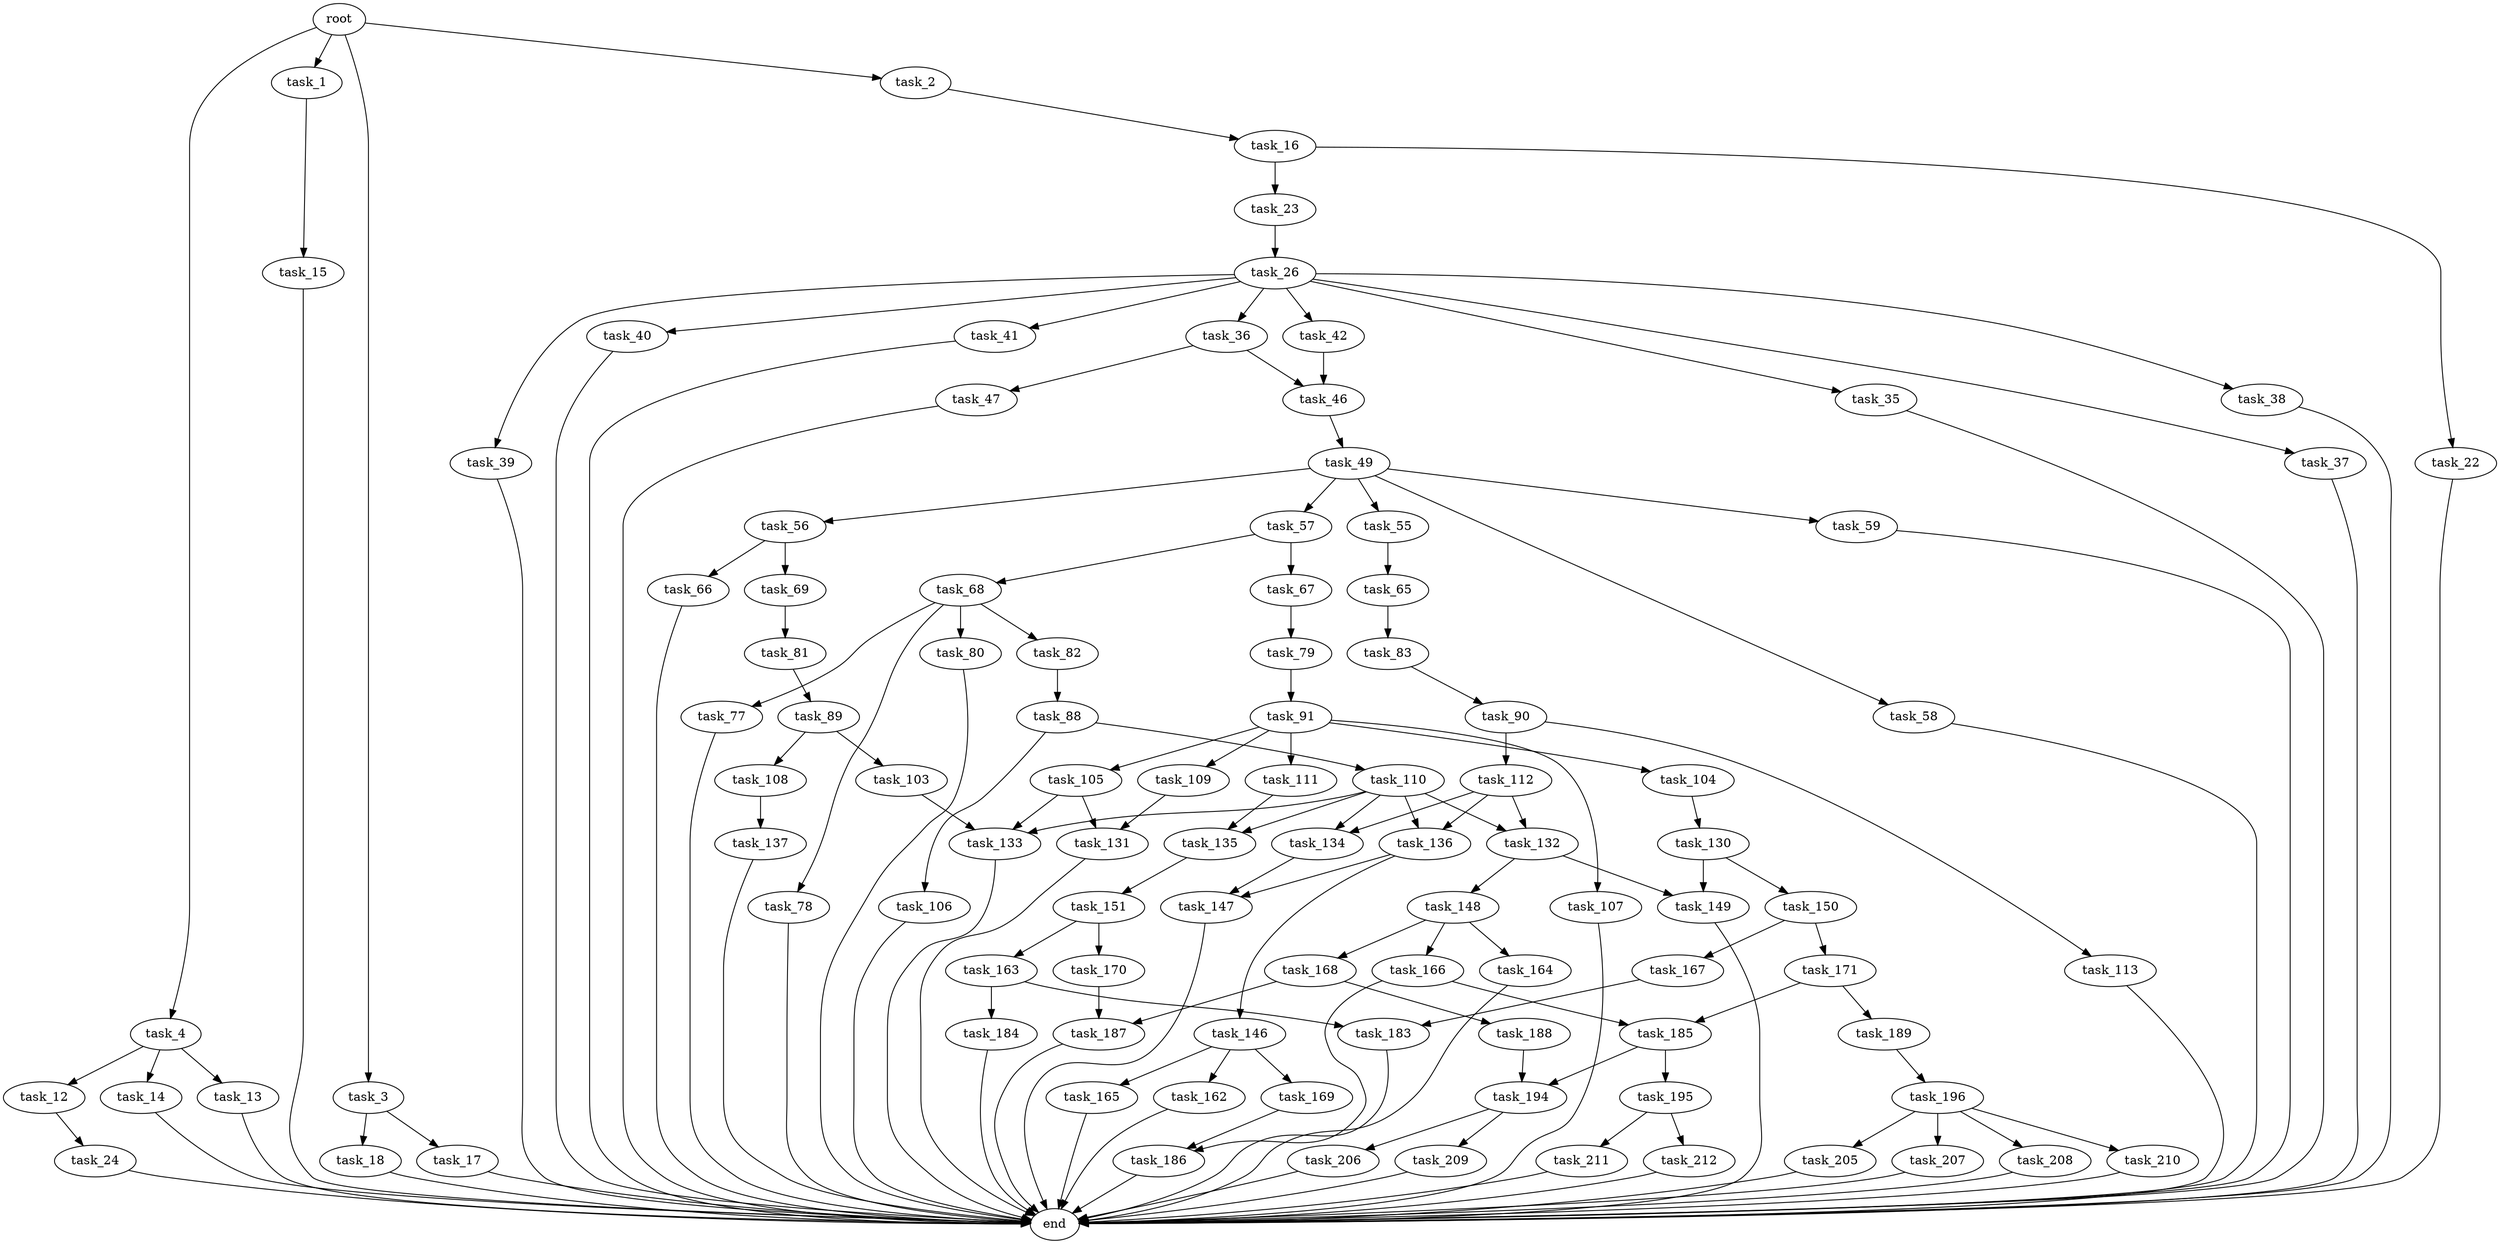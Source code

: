 digraph G {
  root [size="0.000000"];
  task_1 [size="756821569275.000000"];
  task_2 [size="92987616756.000000"];
  task_3 [size="1228632935.000000"];
  task_4 [size="134217728000.000000"];
  task_12 [size="231928233984.000000"];
  task_13 [size="282352783166.000000"];
  task_14 [size="30790996127.000000"];
  task_15 [size="134217728000.000000"];
  task_16 [size="36741203399.000000"];
  task_17 [size="68719476736.000000"];
  task_18 [size="782757789696.000000"];
  task_22 [size="97164265123.000000"];
  task_23 [size="3135968071.000000"];
  task_24 [size="23310158183.000000"];
  task_26 [size="435579119662.000000"];
  task_35 [size="42607249727.000000"];
  task_36 [size="6207051404.000000"];
  task_37 [size="1435618480.000000"];
  task_38 [size="134217728000.000000"];
  task_39 [size="134217728000.000000"];
  task_40 [size="20934548377.000000"];
  task_41 [size="9728660791.000000"];
  task_42 [size="134217728000.000000"];
  task_46 [size="8589934592.000000"];
  task_47 [size="134217728000.000000"];
  task_49 [size="37783635761.000000"];
  task_55 [size="68383025215.000000"];
  task_56 [size="29466758256.000000"];
  task_57 [size="68719476736.000000"];
  task_58 [size="231928233984.000000"];
  task_59 [size="1734787174.000000"];
  task_65 [size="28991029248.000000"];
  task_66 [size="474493496555.000000"];
  task_67 [size="11734715410.000000"];
  task_68 [size="603468796908.000000"];
  task_69 [size="8589934592.000000"];
  task_77 [size="549755813888.000000"];
  task_78 [size="429312562265.000000"];
  task_79 [size="46570096231.000000"];
  task_80 [size="4875121188.000000"];
  task_81 [size="10159431227.000000"];
  task_82 [size="368293445632.000000"];
  task_83 [size="1129046935.000000"];
  task_88 [size="19261790982.000000"];
  task_89 [size="227951620212.000000"];
  task_90 [size="419015292566.000000"];
  task_91 [size="598550263670.000000"];
  task_103 [size="549755813888.000000"];
  task_104 [size="40304544681.000000"];
  task_105 [size="398677353260.000000"];
  task_106 [size="31521037400.000000"];
  task_107 [size="337032871105.000000"];
  task_108 [size="8358326203.000000"];
  task_109 [size="30215936167.000000"];
  task_110 [size="782757789696.000000"];
  task_111 [size="30016680800.000000"];
  task_112 [size="80253850287.000000"];
  task_113 [size="70751223990.000000"];
  task_130 [size="293535129.000000"];
  task_131 [size="28991029248.000000"];
  task_132 [size="8589934592.000000"];
  task_133 [size="8589934592.000000"];
  task_134 [size="14907457635.000000"];
  task_135 [size="8589934592.000000"];
  task_136 [size="218519192493.000000"];
  task_137 [size="839790719212.000000"];
  task_146 [size="43379272230.000000"];
  task_147 [size="28991029248.000000"];
  task_148 [size="687310316.000000"];
  task_149 [size="8589934592.000000"];
  task_150 [size="68719476736.000000"];
  task_151 [size="6752591128.000000"];
  task_162 [size="23934115077.000000"];
  task_163 [size="4245446441.000000"];
  task_164 [size="1073741824000.000000"];
  task_165 [size="71200691798.000000"];
  task_166 [size="24913438855.000000"];
  task_167 [size="405843172542.000000"];
  task_168 [size="1073741824000.000000"];
  task_169 [size="2026479018.000000"];
  task_170 [size="7631177959.000000"];
  task_171 [size="156942784726.000000"];
  task_183 [size="231928233984.000000"];
  task_184 [size="141677202269.000000"];
  task_185 [size="116889482533.000000"];
  task_186 [size="99449582235.000000"];
  task_187 [size="7294091952.000000"];
  task_188 [size="9414338680.000000"];
  task_189 [size="28931822698.000000"];
  task_194 [size="213805832738.000000"];
  task_195 [size="69041593260.000000"];
  task_196 [size="1066317640090.000000"];
  task_205 [size="28439778870.000000"];
  task_206 [size="8589934592.000000"];
  task_207 [size="368293445632.000000"];
  task_208 [size="368293445632.000000"];
  task_209 [size="20144611050.000000"];
  task_210 [size="68719476736.000000"];
  task_211 [size="387629744139.000000"];
  task_212 [size="31846812649.000000"];
  end [size="0.000000"];

  root -> task_1 [size="1.000000"];
  root -> task_2 [size="1.000000"];
  root -> task_3 [size="1.000000"];
  root -> task_4 [size="1.000000"];
  task_1 -> task_15 [size="838860800.000000"];
  task_2 -> task_16 [size="209715200.000000"];
  task_3 -> task_17 [size="33554432.000000"];
  task_3 -> task_18 [size="33554432.000000"];
  task_4 -> task_12 [size="209715200.000000"];
  task_4 -> task_13 [size="209715200.000000"];
  task_4 -> task_14 [size="209715200.000000"];
  task_12 -> task_24 [size="301989888.000000"];
  task_13 -> end [size="1.000000"];
  task_14 -> end [size="1.000000"];
  task_15 -> end [size="1.000000"];
  task_16 -> task_22 [size="33554432.000000"];
  task_16 -> task_23 [size="33554432.000000"];
  task_17 -> end [size="1.000000"];
  task_18 -> end [size="1.000000"];
  task_22 -> end [size="1.000000"];
  task_23 -> task_26 [size="75497472.000000"];
  task_24 -> end [size="1.000000"];
  task_26 -> task_35 [size="301989888.000000"];
  task_26 -> task_36 [size="301989888.000000"];
  task_26 -> task_37 [size="301989888.000000"];
  task_26 -> task_38 [size="301989888.000000"];
  task_26 -> task_39 [size="301989888.000000"];
  task_26 -> task_40 [size="301989888.000000"];
  task_26 -> task_41 [size="301989888.000000"];
  task_26 -> task_42 [size="301989888.000000"];
  task_35 -> end [size="1.000000"];
  task_36 -> task_46 [size="33554432.000000"];
  task_36 -> task_47 [size="33554432.000000"];
  task_37 -> end [size="1.000000"];
  task_38 -> end [size="1.000000"];
  task_39 -> end [size="1.000000"];
  task_40 -> end [size="1.000000"];
  task_41 -> end [size="1.000000"];
  task_42 -> task_46 [size="209715200.000000"];
  task_46 -> task_49 [size="33554432.000000"];
  task_47 -> end [size="1.000000"];
  task_49 -> task_55 [size="838860800.000000"];
  task_49 -> task_56 [size="838860800.000000"];
  task_49 -> task_57 [size="838860800.000000"];
  task_49 -> task_58 [size="838860800.000000"];
  task_49 -> task_59 [size="838860800.000000"];
  task_55 -> task_65 [size="75497472.000000"];
  task_56 -> task_66 [size="679477248.000000"];
  task_56 -> task_69 [size="679477248.000000"];
  task_57 -> task_67 [size="134217728.000000"];
  task_57 -> task_68 [size="134217728.000000"];
  task_58 -> end [size="1.000000"];
  task_59 -> end [size="1.000000"];
  task_65 -> task_83 [size="75497472.000000"];
  task_66 -> end [size="1.000000"];
  task_67 -> task_79 [size="209715200.000000"];
  task_68 -> task_77 [size="411041792.000000"];
  task_68 -> task_78 [size="411041792.000000"];
  task_68 -> task_80 [size="411041792.000000"];
  task_68 -> task_82 [size="411041792.000000"];
  task_69 -> task_81 [size="33554432.000000"];
  task_77 -> end [size="1.000000"];
  task_78 -> end [size="1.000000"];
  task_79 -> task_91 [size="209715200.000000"];
  task_80 -> end [size="1.000000"];
  task_81 -> task_89 [size="209715200.000000"];
  task_82 -> task_88 [size="411041792.000000"];
  task_83 -> task_90 [size="33554432.000000"];
  task_88 -> task_106 [size="679477248.000000"];
  task_88 -> task_110 [size="679477248.000000"];
  task_89 -> task_103 [size="209715200.000000"];
  task_89 -> task_108 [size="209715200.000000"];
  task_90 -> task_112 [size="411041792.000000"];
  task_90 -> task_113 [size="411041792.000000"];
  task_91 -> task_104 [size="838860800.000000"];
  task_91 -> task_105 [size="838860800.000000"];
  task_91 -> task_107 [size="838860800.000000"];
  task_91 -> task_109 [size="838860800.000000"];
  task_91 -> task_111 [size="838860800.000000"];
  task_103 -> task_133 [size="536870912.000000"];
  task_104 -> task_130 [size="75497472.000000"];
  task_105 -> task_131 [size="411041792.000000"];
  task_105 -> task_133 [size="411041792.000000"];
  task_106 -> end [size="1.000000"];
  task_107 -> end [size="1.000000"];
  task_108 -> task_137 [size="134217728.000000"];
  task_109 -> task_131 [size="838860800.000000"];
  task_110 -> task_132 [size="679477248.000000"];
  task_110 -> task_133 [size="679477248.000000"];
  task_110 -> task_134 [size="679477248.000000"];
  task_110 -> task_135 [size="679477248.000000"];
  task_110 -> task_136 [size="679477248.000000"];
  task_111 -> task_135 [size="679477248.000000"];
  task_112 -> task_132 [size="301989888.000000"];
  task_112 -> task_134 [size="301989888.000000"];
  task_112 -> task_136 [size="301989888.000000"];
  task_113 -> end [size="1.000000"];
  task_130 -> task_149 [size="33554432.000000"];
  task_130 -> task_150 [size="33554432.000000"];
  task_131 -> end [size="1.000000"];
  task_132 -> task_148 [size="33554432.000000"];
  task_132 -> task_149 [size="33554432.000000"];
  task_133 -> end [size="1.000000"];
  task_134 -> task_147 [size="536870912.000000"];
  task_135 -> task_151 [size="33554432.000000"];
  task_136 -> task_146 [size="301989888.000000"];
  task_136 -> task_147 [size="301989888.000000"];
  task_137 -> end [size="1.000000"];
  task_146 -> task_162 [size="209715200.000000"];
  task_146 -> task_165 [size="209715200.000000"];
  task_146 -> task_169 [size="209715200.000000"];
  task_147 -> end [size="1.000000"];
  task_148 -> task_164 [size="33554432.000000"];
  task_148 -> task_166 [size="33554432.000000"];
  task_148 -> task_168 [size="33554432.000000"];
  task_149 -> end [size="1.000000"];
  task_150 -> task_167 [size="134217728.000000"];
  task_150 -> task_171 [size="134217728.000000"];
  task_151 -> task_163 [size="209715200.000000"];
  task_151 -> task_170 [size="209715200.000000"];
  task_162 -> end [size="1.000000"];
  task_163 -> task_183 [size="75497472.000000"];
  task_163 -> task_184 [size="75497472.000000"];
  task_164 -> end [size="1.000000"];
  task_165 -> end [size="1.000000"];
  task_166 -> task_185 [size="679477248.000000"];
  task_166 -> task_186 [size="679477248.000000"];
  task_167 -> task_183 [size="838860800.000000"];
  task_168 -> task_187 [size="838860800.000000"];
  task_168 -> task_188 [size="838860800.000000"];
  task_169 -> task_186 [size="75497472.000000"];
  task_170 -> task_187 [size="134217728.000000"];
  task_171 -> task_185 [size="209715200.000000"];
  task_171 -> task_189 [size="209715200.000000"];
  task_183 -> end [size="1.000000"];
  task_184 -> end [size="1.000000"];
  task_185 -> task_194 [size="411041792.000000"];
  task_185 -> task_195 [size="411041792.000000"];
  task_186 -> end [size="1.000000"];
  task_187 -> end [size="1.000000"];
  task_188 -> task_194 [size="838860800.000000"];
  task_189 -> task_196 [size="838860800.000000"];
  task_194 -> task_206 [size="209715200.000000"];
  task_194 -> task_209 [size="209715200.000000"];
  task_195 -> task_211 [size="75497472.000000"];
  task_195 -> task_212 [size="75497472.000000"];
  task_196 -> task_205 [size="679477248.000000"];
  task_196 -> task_207 [size="679477248.000000"];
  task_196 -> task_208 [size="679477248.000000"];
  task_196 -> task_210 [size="679477248.000000"];
  task_205 -> end [size="1.000000"];
  task_206 -> end [size="1.000000"];
  task_207 -> end [size="1.000000"];
  task_208 -> end [size="1.000000"];
  task_209 -> end [size="1.000000"];
  task_210 -> end [size="1.000000"];
  task_211 -> end [size="1.000000"];
  task_212 -> end [size="1.000000"];
}
